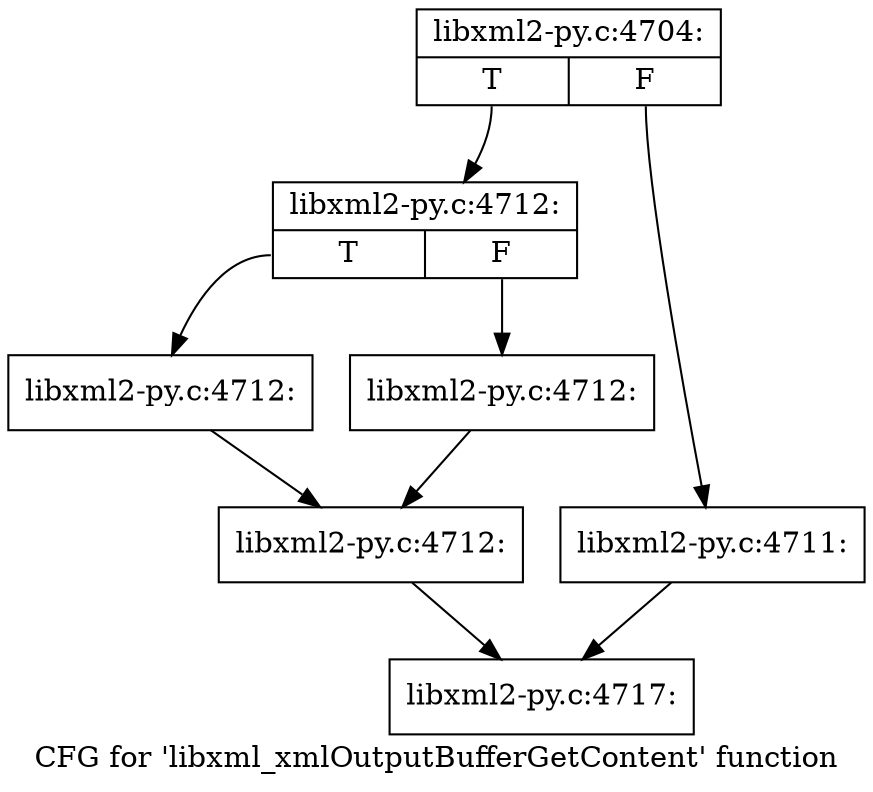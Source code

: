 digraph "CFG for 'libxml_xmlOutputBufferGetContent' function" {
	label="CFG for 'libxml_xmlOutputBufferGetContent' function";

	Node0x4075cc0 [shape=record,label="{libxml2-py.c:4704:|{<s0>T|<s1>F}}"];
	Node0x4075cc0:s0 -> Node0x4078e00;
	Node0x4075cc0:s1 -> Node0x4078db0;
	Node0x4078db0 [shape=record,label="{libxml2-py.c:4711:}"];
	Node0x4078db0 -> Node0x4077360;
	Node0x4078e00 [shape=record,label="{libxml2-py.c:4712:|{<s0>T|<s1>F}}"];
	Node0x4078e00:s0 -> Node0x4079630;
	Node0x4078e00:s1 -> Node0x4079680;
	Node0x4079630 [shape=record,label="{libxml2-py.c:4712:}"];
	Node0x4079630 -> Node0x40796d0;
	Node0x4079680 [shape=record,label="{libxml2-py.c:4712:}"];
	Node0x4079680 -> Node0x40796d0;
	Node0x40796d0 [shape=record,label="{libxml2-py.c:4712:}"];
	Node0x40796d0 -> Node0x4077360;
	Node0x4077360 [shape=record,label="{libxml2-py.c:4717:}"];
}
